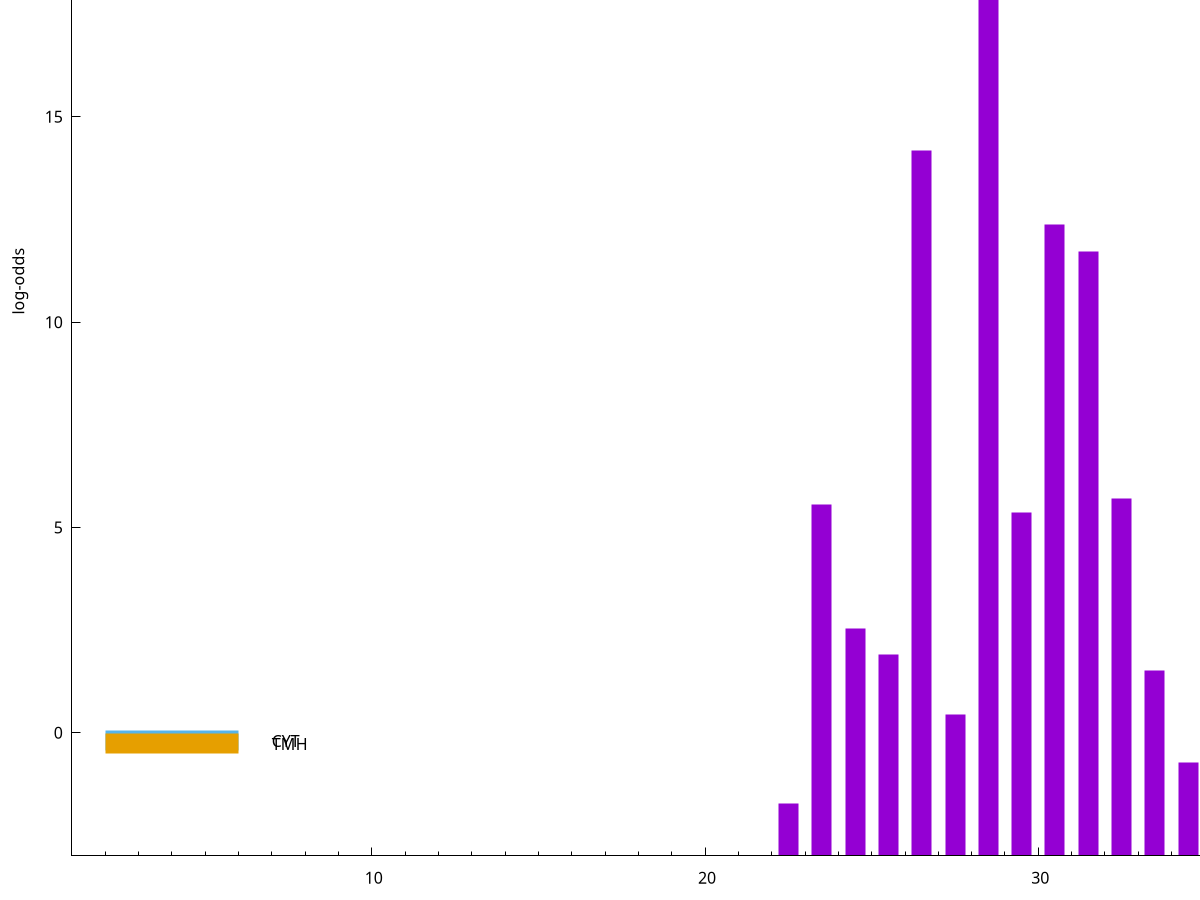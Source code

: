 set title "LipoP predictions for SRR5666511.gff"
set size 2., 1.4
set xrange [1:70] 
set mxtics 10
set yrange [-3:25]
set y2range [0:28]
set ylabel "log-odds"
set term postscript eps color solid "Helvetica" 30
set output "SRR5666511.gff1.eps"
set arrow from 2,21.771 to 6,21.771 nohead lt 1 lw 20
set label "SpI" at 7,21.771
set arrow from 2,-0.200913 to 6,-0.200913 nohead lt 3 lw 20
set label "CYT" at 7,-0.200913
set arrow from 2,-0.271389 to 6,-0.271389 nohead lt 4 lw 20
set label "TMH" at 7,-0.271389
set arrow from 2,21.771 to 6,21.771 nohead lt 1 lw 20
set label "SpI" at 7,21.771
# NOTE: The scores below are the log-odds scores with the threshold
# NOTE: subtracted (a hack to make gnuplot make the histogram all
# NOTE: look nice).
plot "-" axes x1y2 title "" with impulses lt 1 lw 20
28.500000 24.759900
26.500000 17.170400
30.500000 15.389600
31.500000 14.718700
32.500000 8.697480
23.500000 8.557050
29.500000 8.375460
24.500000 5.543970
25.500000 4.904290
33.500000 4.522850
27.500000 3.437059
34.500000 2.277874
22.500000 1.285400
e
exit
